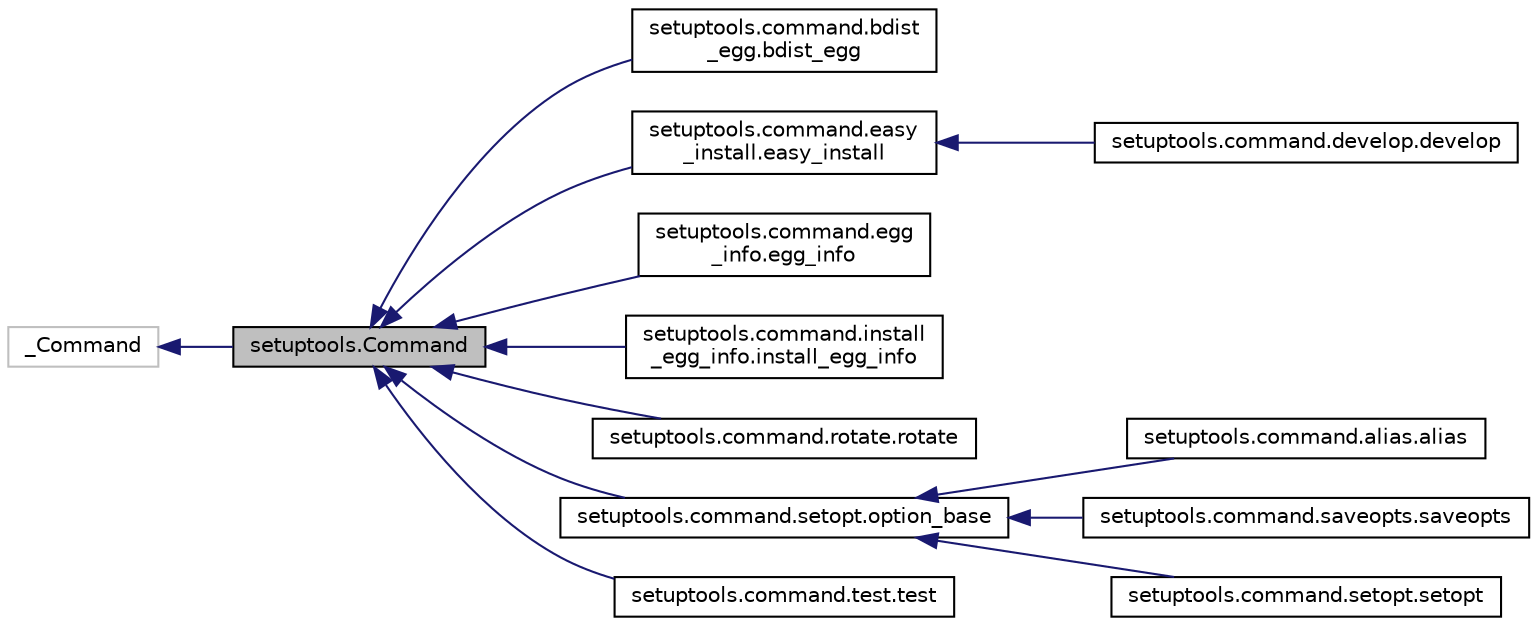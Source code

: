digraph "setuptools.Command"
{
 // LATEX_PDF_SIZE
  edge [fontname="Helvetica",fontsize="10",labelfontname="Helvetica",labelfontsize="10"];
  node [fontname="Helvetica",fontsize="10",shape=record];
  rankdir="LR";
  Node1 [label="setuptools.Command",height=0.2,width=0.4,color="black", fillcolor="grey75", style="filled", fontcolor="black",tooltip=" "];
  Node2 -> Node1 [dir="back",color="midnightblue",fontsize="10",style="solid"];
  Node2 [label="_Command",height=0.2,width=0.4,color="grey75", fillcolor="white", style="filled",tooltip=" "];
  Node1 -> Node3 [dir="back",color="midnightblue",fontsize="10",style="solid"];
  Node3 [label="setuptools.command.bdist\l_egg.bdist_egg",height=0.2,width=0.4,color="black", fillcolor="white", style="filled",URL="$classsetuptools_1_1command_1_1bdist__egg_1_1bdist__egg.html",tooltip=" "];
  Node1 -> Node4 [dir="back",color="midnightblue",fontsize="10",style="solid"];
  Node4 [label="setuptools.command.easy\l_install.easy_install",height=0.2,width=0.4,color="black", fillcolor="white", style="filled",URL="$classsetuptools_1_1command_1_1easy__install_1_1easy__install.html",tooltip=" "];
  Node4 -> Node5 [dir="back",color="midnightblue",fontsize="10",style="solid"];
  Node5 [label="setuptools.command.develop.develop",height=0.2,width=0.4,color="black", fillcolor="white", style="filled",URL="$classsetuptools_1_1command_1_1develop_1_1develop.html",tooltip=" "];
  Node1 -> Node6 [dir="back",color="midnightblue",fontsize="10",style="solid"];
  Node6 [label="setuptools.command.egg\l_info.egg_info",height=0.2,width=0.4,color="black", fillcolor="white", style="filled",URL="$classsetuptools_1_1command_1_1egg__info_1_1egg__info.html",tooltip=" "];
  Node1 -> Node7 [dir="back",color="midnightblue",fontsize="10",style="solid"];
  Node7 [label="setuptools.command.install\l_egg_info.install_egg_info",height=0.2,width=0.4,color="black", fillcolor="white", style="filled",URL="$classsetuptools_1_1command_1_1install__egg__info_1_1install__egg__info.html",tooltip=" "];
  Node1 -> Node8 [dir="back",color="midnightblue",fontsize="10",style="solid"];
  Node8 [label="setuptools.command.rotate.rotate",height=0.2,width=0.4,color="black", fillcolor="white", style="filled",URL="$classsetuptools_1_1command_1_1rotate_1_1rotate.html",tooltip=" "];
  Node1 -> Node9 [dir="back",color="midnightblue",fontsize="10",style="solid"];
  Node9 [label="setuptools.command.setopt.option_base",height=0.2,width=0.4,color="black", fillcolor="white", style="filled",URL="$classsetuptools_1_1command_1_1setopt_1_1option__base.html",tooltip=" "];
  Node9 -> Node10 [dir="back",color="midnightblue",fontsize="10",style="solid"];
  Node10 [label="setuptools.command.alias.alias",height=0.2,width=0.4,color="black", fillcolor="white", style="filled",URL="$classsetuptools_1_1command_1_1alias_1_1alias.html",tooltip=" "];
  Node9 -> Node11 [dir="back",color="midnightblue",fontsize="10",style="solid"];
  Node11 [label="setuptools.command.saveopts.saveopts",height=0.2,width=0.4,color="black", fillcolor="white", style="filled",URL="$classsetuptools_1_1command_1_1saveopts_1_1saveopts.html",tooltip=" "];
  Node9 -> Node12 [dir="back",color="midnightblue",fontsize="10",style="solid"];
  Node12 [label="setuptools.command.setopt.setopt",height=0.2,width=0.4,color="black", fillcolor="white", style="filled",URL="$classsetuptools_1_1command_1_1setopt_1_1setopt.html",tooltip=" "];
  Node1 -> Node13 [dir="back",color="midnightblue",fontsize="10",style="solid"];
  Node13 [label="setuptools.command.test.test",height=0.2,width=0.4,color="black", fillcolor="white", style="filled",URL="$classsetuptools_1_1command_1_1test_1_1test.html",tooltip=" "];
}
